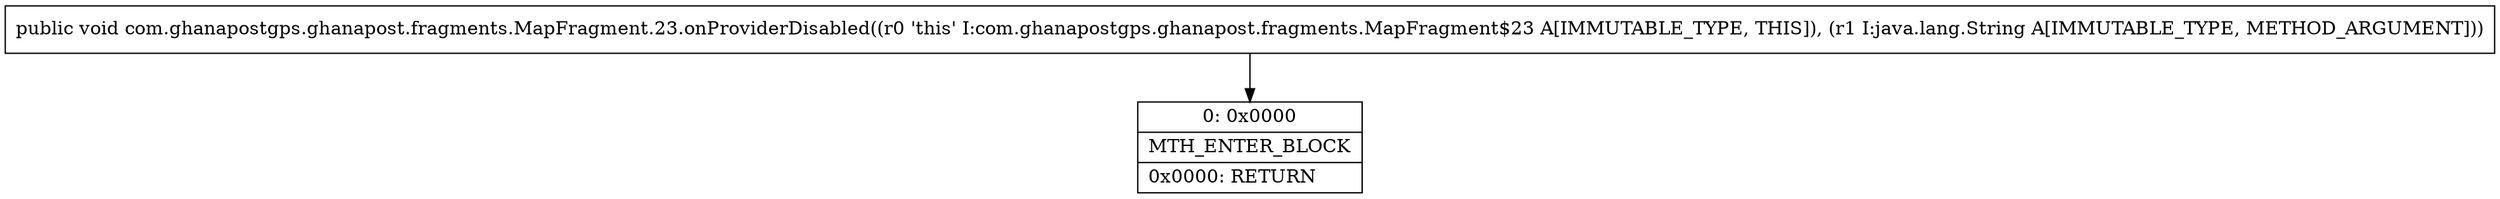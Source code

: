 digraph "CFG forcom.ghanapostgps.ghanapost.fragments.MapFragment.23.onProviderDisabled(Ljava\/lang\/String;)V" {
Node_0 [shape=record,label="{0\:\ 0x0000|MTH_ENTER_BLOCK\l|0x0000: RETURN   \l}"];
MethodNode[shape=record,label="{public void com.ghanapostgps.ghanapost.fragments.MapFragment.23.onProviderDisabled((r0 'this' I:com.ghanapostgps.ghanapost.fragments.MapFragment$23 A[IMMUTABLE_TYPE, THIS]), (r1 I:java.lang.String A[IMMUTABLE_TYPE, METHOD_ARGUMENT])) }"];
MethodNode -> Node_0;
}

